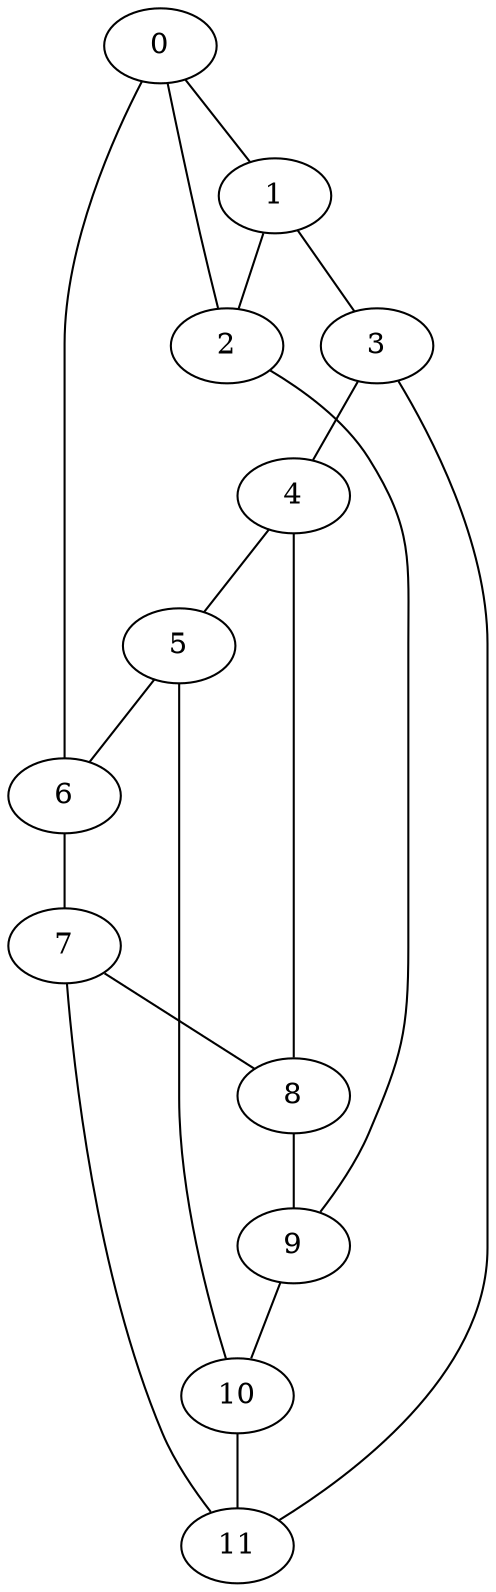 # see https://en.wikipedia.org/wiki/Tietze%27s_graph


graph G {


# inner triangle
0 [pos="-1,0!"];
1 [pos="+1,0!"];
2 [pos="0,1.5!"];
0--1;
1--2;
2--0;


# outside perimeter


4 [pos="+1.5,-3!"];
5 [pos="-1.5,-3!"];

3--4;
4--5;
5--6;
6--7;
7--8;
8--9;
9--10;
10--11;
3--11;

9 [pos="0,4!"];

6 [pos="-4,-1!"];
3 [pos="+4,-1!"];

1--3;
0--6;
2--9;

8 [pos="-3,3!"];
10 [pos="+3,3!"];

7 [pos="-4,2!"];
11 [pos="+4,2!"];

4--8;
5--10;
7--11;
}


